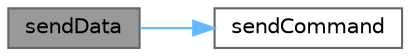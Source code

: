 digraph "sendData"
{
 // LATEX_PDF_SIZE
  bgcolor="transparent";
  edge [fontname=Helvetica,fontsize=10,labelfontname=Helvetica,labelfontsize=10];
  node [fontname=Helvetica,fontsize=10,shape=box,height=0.2,width=0.4];
  rankdir="LR";
  Node1 [id="Node000001",label="sendData",height=0.2,width=0.4,color="gray40", fillcolor="grey60", style="filled", fontcolor="black",tooltip="Sends data to a PC application via WiFi."];
  Node1 -> Node2 [id="edge1_Node000001_Node000002",color="steelblue1",style="solid",tooltip=" "];
  Node2 [id="Node000002",label="sendCommand",height=0.2,width=0.4,color="grey40", fillcolor="white", style="filled",URL="$_w_i_f_i_8c.html#a24ddf9541290b087af9974b720d1c794",tooltip="Sends a command string via UART1."];
}
